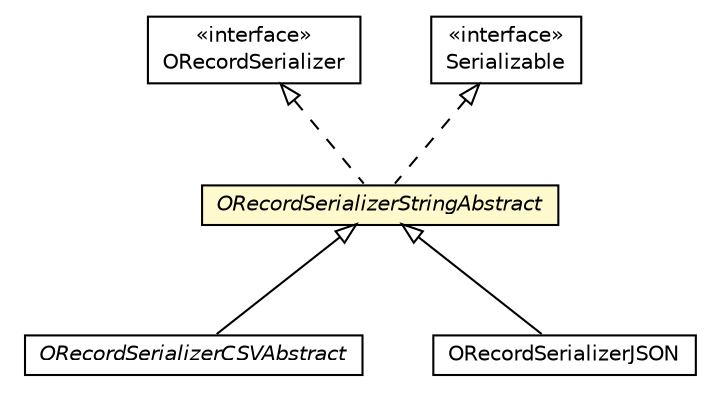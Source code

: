 #!/usr/local/bin/dot
#
# Class diagram 
# Generated by UMLGraph version R5_6-24-gf6e263 (http://www.umlgraph.org/)
#

digraph G {
	edge [fontname="Helvetica",fontsize=10,labelfontname="Helvetica",labelfontsize=10];
	node [fontname="Helvetica",fontsize=10,shape=plaintext];
	nodesep=0.25;
	ranksep=0.5;
	// com.orientechnologies.orient.core.serialization.serializer.record.ORecordSerializer
	c5451410 [label=<<table title="com.orientechnologies.orient.core.serialization.serializer.record.ORecordSerializer" border="0" cellborder="1" cellspacing="0" cellpadding="2" port="p" href="../ORecordSerializer.html">
		<tr><td><table border="0" cellspacing="0" cellpadding="1">
<tr><td align="center" balign="center"> &#171;interface&#187; </td></tr>
<tr><td align="center" balign="center"> ORecordSerializer </td></tr>
		</table></td></tr>
		</table>>, URL="../ORecordSerializer.html", fontname="Helvetica", fontcolor="black", fontsize=10.0];
	// com.orientechnologies.orient.core.serialization.serializer.record.string.ORecordSerializerCSVAbstract
	c5451439 [label=<<table title="com.orientechnologies.orient.core.serialization.serializer.record.string.ORecordSerializerCSVAbstract" border="0" cellborder="1" cellspacing="0" cellpadding="2" port="p" href="./ORecordSerializerCSVAbstract.html">
		<tr><td><table border="0" cellspacing="0" cellpadding="1">
<tr><td align="center" balign="center"><font face="Helvetica-Oblique"> ORecordSerializerCSVAbstract </font></td></tr>
		</table></td></tr>
		</table>>, URL="./ORecordSerializerCSVAbstract.html", fontname="Helvetica", fontcolor="black", fontsize=10.0];
	// com.orientechnologies.orient.core.serialization.serializer.record.string.ORecordSerializerJSON
	c5451440 [label=<<table title="com.orientechnologies.orient.core.serialization.serializer.record.string.ORecordSerializerJSON" border="0" cellborder="1" cellspacing="0" cellpadding="2" port="p" href="./ORecordSerializerJSON.html">
		<tr><td><table border="0" cellspacing="0" cellpadding="1">
<tr><td align="center" balign="center"> ORecordSerializerJSON </td></tr>
		</table></td></tr>
		</table>>, URL="./ORecordSerializerJSON.html", fontname="Helvetica", fontcolor="black", fontsize=10.0];
	// com.orientechnologies.orient.core.serialization.serializer.record.string.ORecordSerializerStringAbstract
	c5451443 [label=<<table title="com.orientechnologies.orient.core.serialization.serializer.record.string.ORecordSerializerStringAbstract" border="0" cellborder="1" cellspacing="0" cellpadding="2" port="p" bgcolor="lemonChiffon" href="./ORecordSerializerStringAbstract.html">
		<tr><td><table border="0" cellspacing="0" cellpadding="1">
<tr><td align="center" balign="center"><font face="Helvetica-Oblique"> ORecordSerializerStringAbstract </font></td></tr>
		</table></td></tr>
		</table>>, URL="./ORecordSerializerStringAbstract.html", fontname="Helvetica", fontcolor="black", fontsize=10.0];
	//com.orientechnologies.orient.core.serialization.serializer.record.string.ORecordSerializerCSVAbstract extends com.orientechnologies.orient.core.serialization.serializer.record.string.ORecordSerializerStringAbstract
	c5451443:p -> c5451439:p [dir=back,arrowtail=empty];
	//com.orientechnologies.orient.core.serialization.serializer.record.string.ORecordSerializerJSON extends com.orientechnologies.orient.core.serialization.serializer.record.string.ORecordSerializerStringAbstract
	c5451443:p -> c5451440:p [dir=back,arrowtail=empty];
	//com.orientechnologies.orient.core.serialization.serializer.record.string.ORecordSerializerStringAbstract implements com.orientechnologies.orient.core.serialization.serializer.record.ORecordSerializer
	c5451410:p -> c5451443:p [dir=back,arrowtail=empty,style=dashed];
	//com.orientechnologies.orient.core.serialization.serializer.record.string.ORecordSerializerStringAbstract implements java.io.Serializable
	c5452902:p -> c5451443:p [dir=back,arrowtail=empty,style=dashed];
	// java.io.Serializable
	c5452902 [label=<<table title="java.io.Serializable" border="0" cellborder="1" cellspacing="0" cellpadding="2" port="p" href="http://java.sun.com/j2se/1.4.2/docs/api/java/io/Serializable.html">
		<tr><td><table border="0" cellspacing="0" cellpadding="1">
<tr><td align="center" balign="center"> &#171;interface&#187; </td></tr>
<tr><td align="center" balign="center"> Serializable </td></tr>
		</table></td></tr>
		</table>>, URL="http://java.sun.com/j2se/1.4.2/docs/api/java/io/Serializable.html", fontname="Helvetica", fontcolor="black", fontsize=10.0];
}

